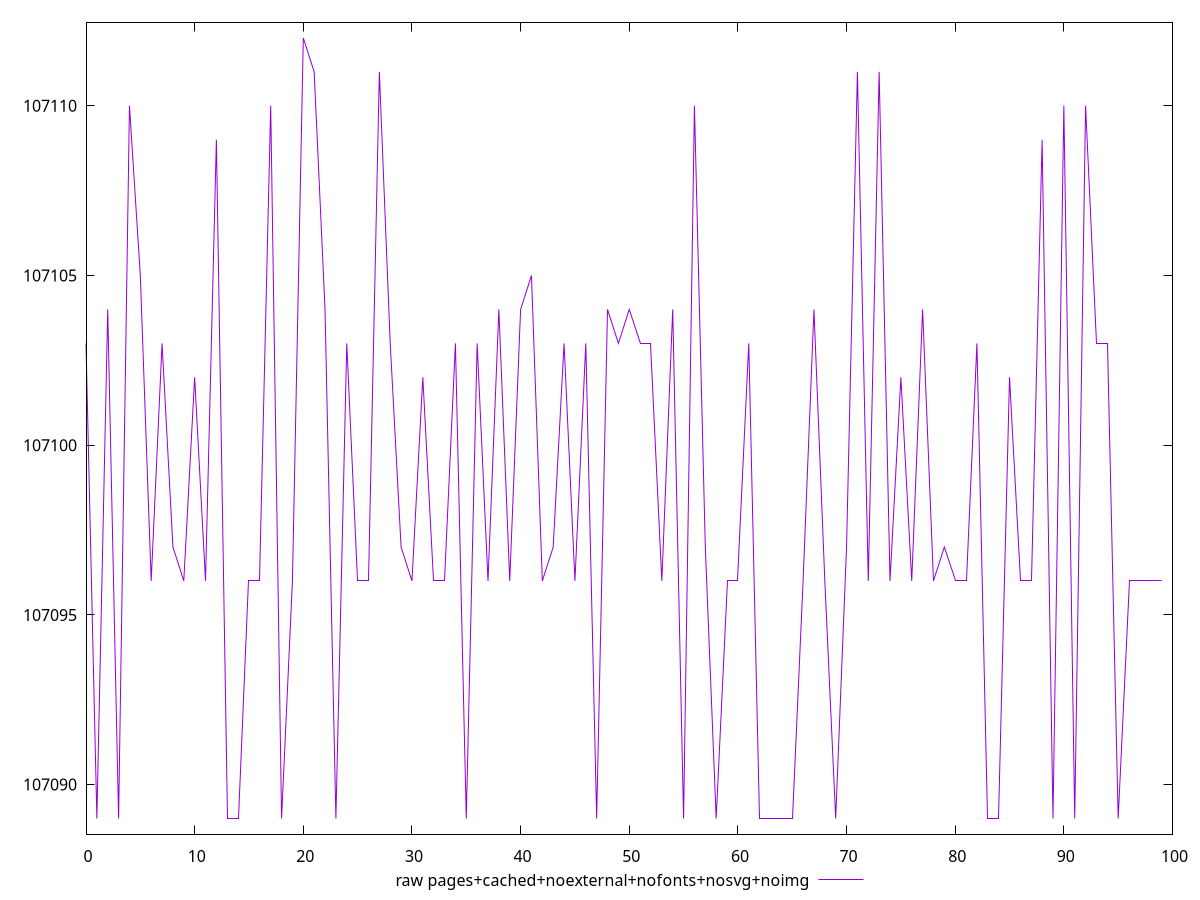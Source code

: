 $_rawPagesCachedNoexternalNofontsNosvgNoimg <<EOF
107103
107089
107104
107089
107110
107105
107096
107103
107097
107096
107102
107096
107109
107089
107089
107096
107096
107110
107089
107096
107112
107111
107104
107089
107103
107096
107096
107111
107103
107097
107096
107102
107096
107096
107103
107089
107103
107096
107104
107096
107104
107105
107096
107097
107103
107096
107103
107089
107104
107103
107104
107103
107103
107096
107104
107089
107110
107097
107089
107096
107096
107103
107089
107089
107089
107089
107096
107104
107096
107089
107097
107111
107096
107111
107096
107102
107096
107104
107096
107097
107096
107096
107103
107089
107089
107102
107096
107096
107109
107089
107110
107089
107110
107103
107103
107089
107096
107096
107096
107096
EOF
set key outside below
set terminal pngcairo
set output "report_00005_2020-11-02T22-26-11.212Z/total-byte-weight/pages+cached+noexternal+nofonts+nosvg+noimg//raw.png"
set yrange [107088.54:107112.46]
plot $_rawPagesCachedNoexternalNofontsNosvgNoimg title "raw pages+cached+noexternal+nofonts+nosvg+noimg" with line ,